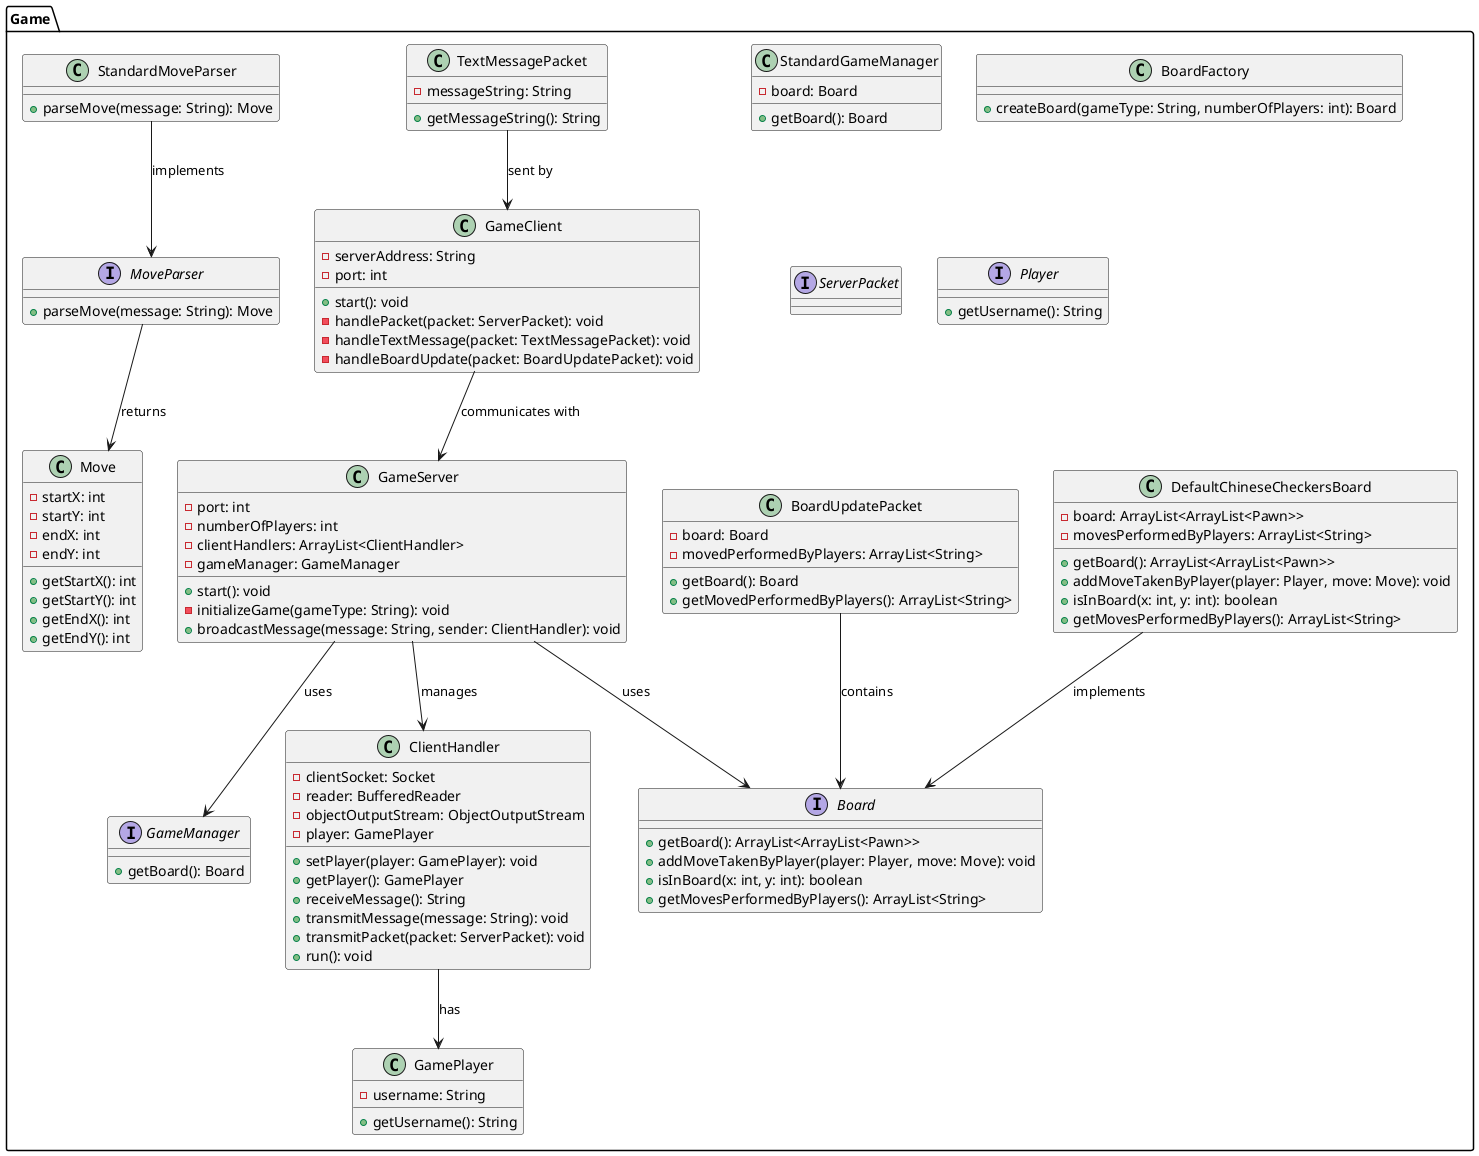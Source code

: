 @startuml

package "Game" {
    class GameClient {
        - serverAddress: String
        - port: int
        + start(): void
        - handlePacket(packet: ServerPacket): void
        - handleTextMessage(packet: TextMessagePacket): void
        - handleBoardUpdate(packet: BoardUpdatePacket): void
    }

    class GameServer {
        - port: int
        - numberOfPlayers: int
        - clientHandlers: ArrayList<ClientHandler>
        - gameManager: GameManager
        + start(): void
        - initializeGame(gameType: String): void
        + broadcastMessage(message: String, sender: ClientHandler): void
    }

    class ClientHandler {
        - clientSocket: Socket
        - reader: BufferedReader
        - objectOutputStream: ObjectOutputStream
        - player: GamePlayer
        + setPlayer(player: GamePlayer): void
        + getPlayer(): GamePlayer
        + receiveMessage(): String
        + transmitMessage(message: String): void
        + transmitPacket(packet: ServerPacket): void
        + run(): void
    }

    class GamePlayer {
        - username: String
        + getUsername(): String
    }

    class StandardGameManager {
        - board: Board
        + getBoard(): Board
    }

    class BoardFactory {
        + createBoard(gameType: String, numberOfPlayers: int): Board
    }

    class DefaultChineseCheckersBoard {
        - board: ArrayList<ArrayList<Pawn>>
        - movesPerformedByPlayers: ArrayList<String>
        + getBoard(): ArrayList<ArrayList<Pawn>>
        + addMoveTakenByPlayer(player: Player, move: Move): void
        + isInBoard(x: int, y: int): boolean
        + getMovesPerformedByPlayers(): ArrayList<String>
    }

    class BoardUpdatePacket {
        - board: Board
        - movedPerformedByPlayers: ArrayList<String>
        + getBoard(): Board
        + getMovedPerformedByPlayers(): ArrayList<String>
    }

    class TextMessagePacket {
        - messageString: String
        + getMessageString(): String
    }

    class StandardMoveParser {
        + parseMove(message: String): Move
    }

    class Move {
        - startX: int
        - startY: int
        - endX: int
        - endY: int
        + getStartX(): int
        + getStartY(): int
        + getEndX(): int
        + getEndY(): int
    }

    interface Board {
        + getBoard(): ArrayList<ArrayList<Pawn>>
        + addMoveTakenByPlayer(player: Player, move: Move): void
        + isInBoard(x: int, y: int): boolean
        + getMovesPerformedByPlayers(): ArrayList<String>
    }

    interface GameManager {
        + getBoard(): Board
    }

    interface ServerPacket {
    }

    interface Player {
        + getUsername(): String
    }

    interface MoveParser {
        + parseMove(message: String): Move
    }
}

' Relationships
GameClient --> GameServer : communicates with
GameServer --> ClientHandler : manages
GameServer --> GameManager : uses
GameServer --> Board : uses
ClientHandler --> GamePlayer : has
DefaultChineseCheckersBoard --> Board : implements
BoardUpdatePacket --> Board : contains
TextMessagePacket --> GameClient : sent by
StandardMoveParser --> MoveParser : implements
MoveParser --> Move : returns

@enduml